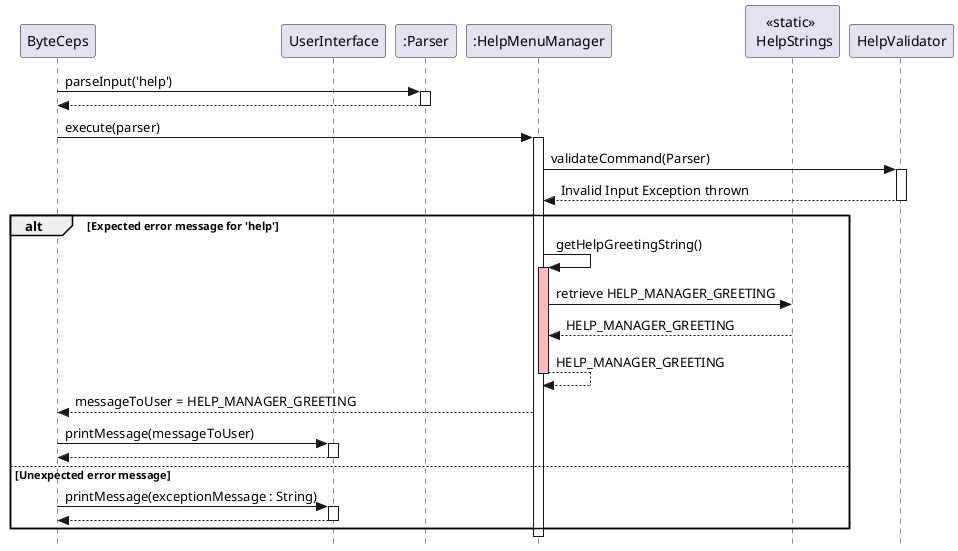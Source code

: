 @startuml SequenceDiagram
skinparam classAttributeIconSize 0
skinparam style strictuml
participant ByteCeps as User
participant UserInterface
participant ":Parser" as Parser
participant ":HelpMenuManager" as HelpMenuManager
participant HelpStrings as "<<static>> \n HelpStrings"
participant HelpValidator as Validator


User -> Parser : parseInput('help')
activate Parser
User <-- Parser
deactivate Parser

User -> HelpMenuManager : execute(parser)
activate HelpMenuManager

HelpMenuManager -> Validator : validateCommand(Parser)
activate Validator
Validator --> HelpMenuManager : Invalid Input Exception thrown
deactivate Validator

alt Expected error message for 'help'
    HelpMenuManager -> HelpMenuManager : getHelpGreetingString()
    activate HelpMenuManager #FFBBBB


    HelpMenuManager -> HelpStrings : retrieve HELP_MANAGER_GREETING
    HelpMenuManager <-- HelpStrings : HELP_MANAGER_GREETING
    HelpMenuManager --> HelpMenuManager : HELP_MANAGER_GREETING
    deactivate HelpMenuManager #FFBBBB

    User <-- HelpMenuManager : messageToUser = HELP_MANAGER_GREETING
    User -> UserInterface: printMessage(messageToUser)
    activate UserInterface
    UserInterface --> User:
    deactivate UserInterface

else Unexpected error message
    User -> UserInterface: printMessage(exceptionMessage : String)
    activate UserInterface
    UserInterface --> User:
    deactivate UserInterface
end

@enduml